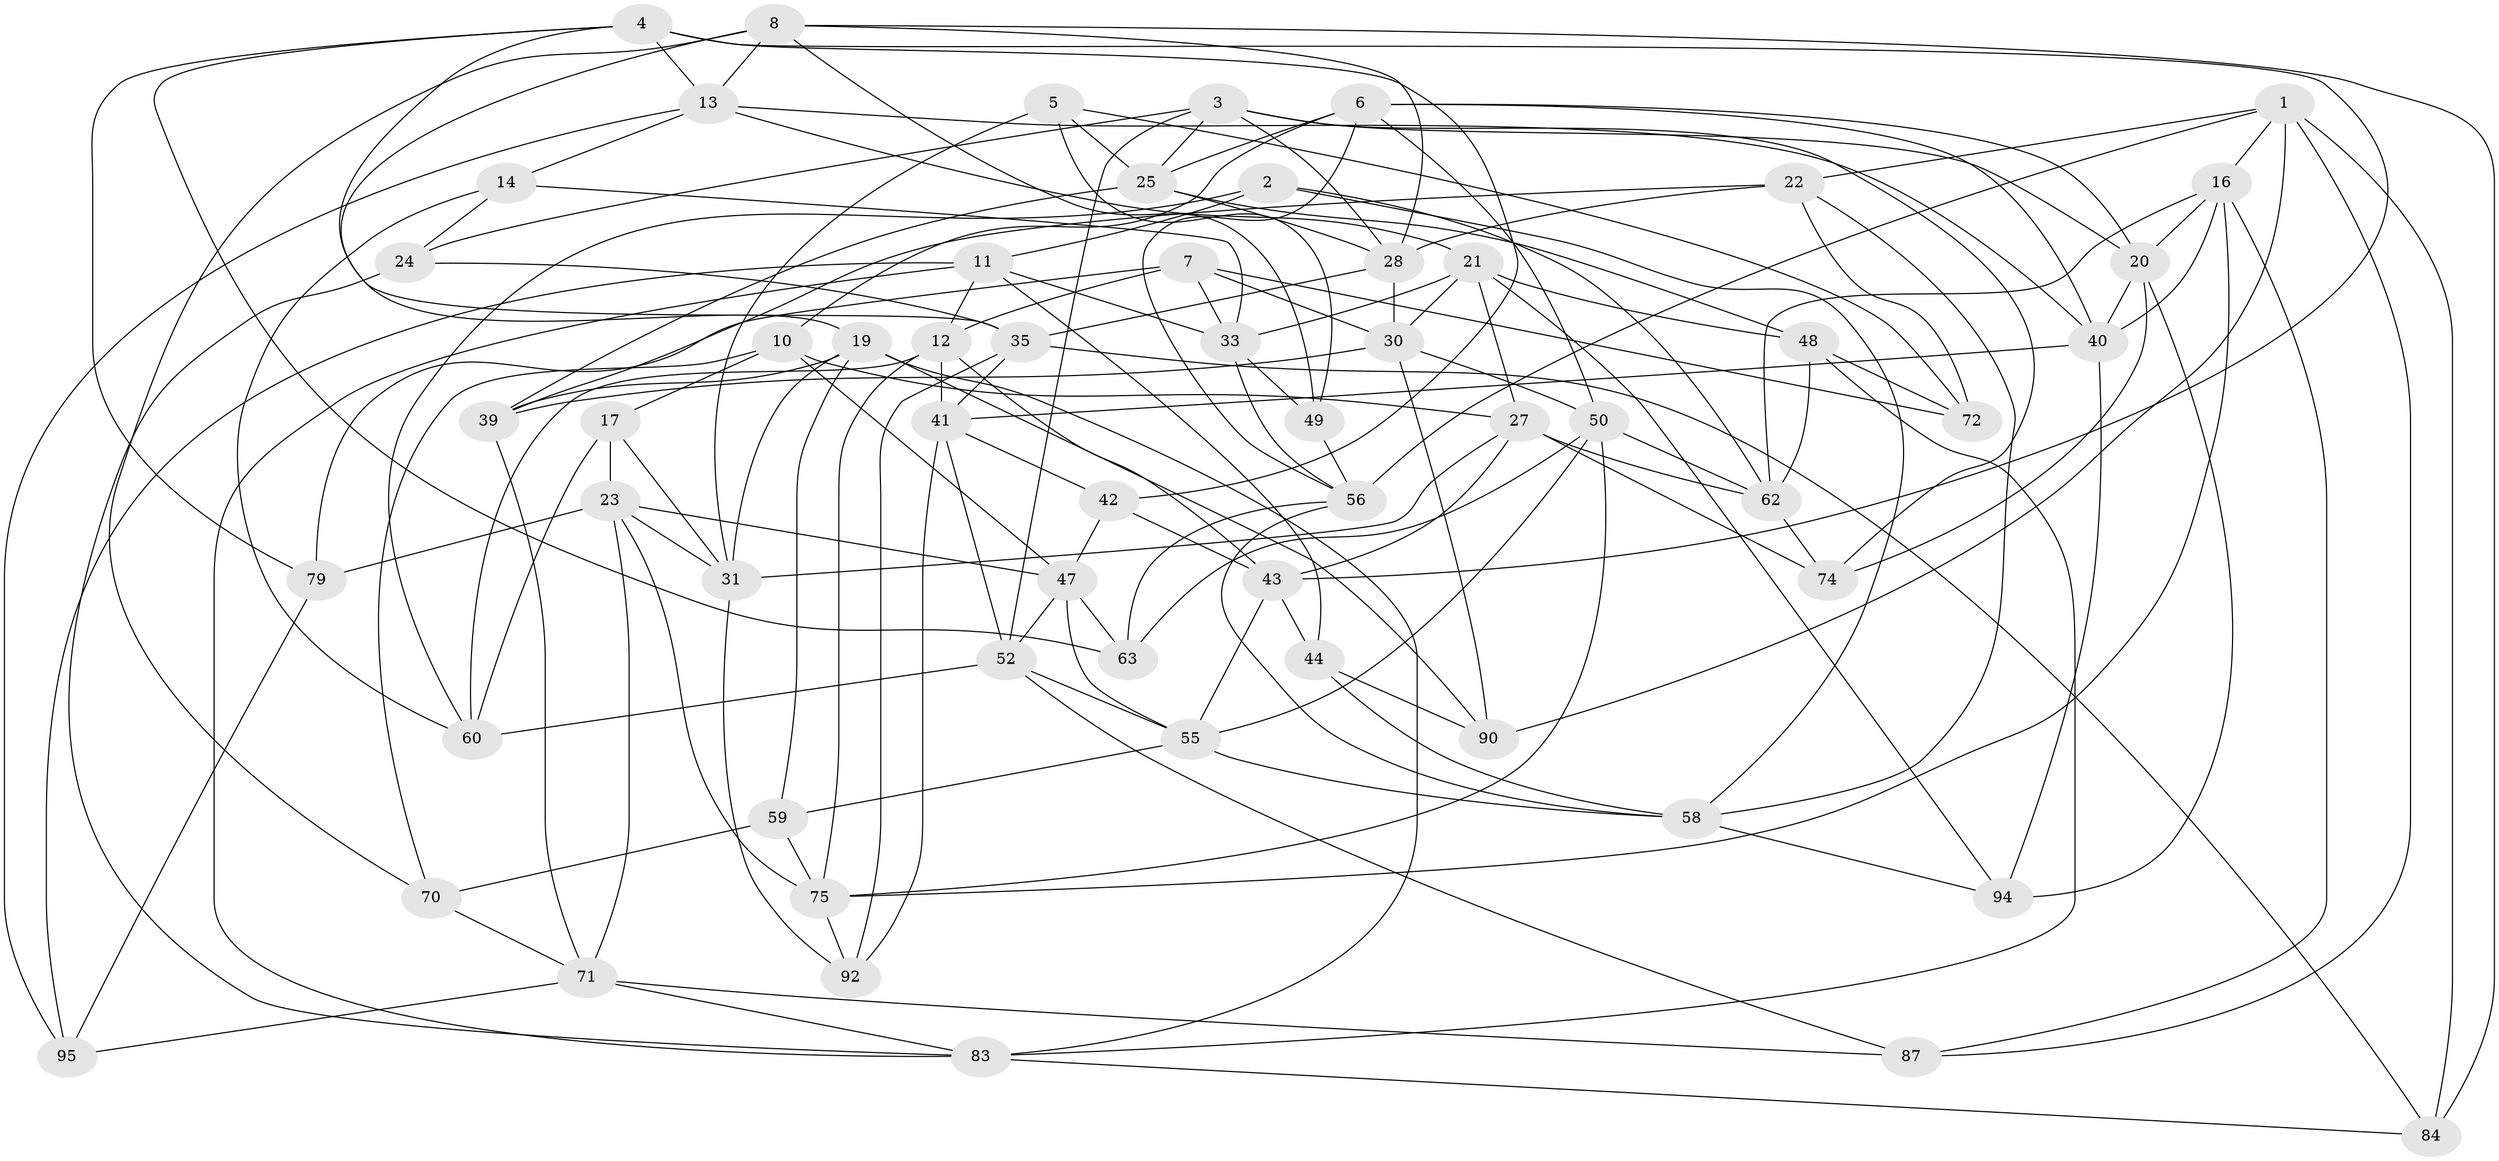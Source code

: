 // original degree distribution, {4: 1.0}
// Generated by graph-tools (version 1.1) at 2025/11/02/21/25 10:11:16]
// undirected, 59 vertices, 154 edges
graph export_dot {
graph [start="1"]
  node [color=gray90,style=filled];
  1 [super="+9"];
  2;
  3 [super="+68"];
  4 [super="+37"];
  5;
  6 [super="+18"];
  7 [super="+15"];
  8 [super="+29"];
  10 [super="+85"];
  11 [super="+86"];
  12 [super="+51"];
  13 [super="+67"];
  14;
  16 [super="+46"];
  17 [super="+81"];
  19 [super="+99"];
  20 [super="+36"];
  21 [super="+65"];
  22 [super="+88"];
  23 [super="+26"];
  24;
  25 [super="+91"];
  27 [super="+34"];
  28 [super="+32"];
  30 [super="+54"];
  31 [super="+69"];
  33 [super="+64"];
  35 [super="+38"];
  39 [super="+98"];
  40 [super="+66"];
  41 [super="+80"];
  42;
  43 [super="+45"];
  44;
  47 [super="+82"];
  48 [super="+100"];
  49;
  50 [super="+53"];
  52 [super="+57"];
  55 [super="+61"];
  56 [super="+93"];
  58 [super="+97"];
  59;
  60 [super="+96"];
  62 [super="+76"];
  63;
  70;
  71 [super="+73"];
  72 [super="+78"];
  74;
  75 [super="+77"];
  79;
  83 [super="+89"];
  84;
  87;
  90;
  92;
  94;
  95;
  1 -- 16;
  1 -- 90;
  1 -- 84;
  1 -- 87;
  1 -- 22;
  1 -- 56;
  2 -- 60;
  2 -- 58;
  2 -- 62;
  2 -- 11;
  3 -- 20;
  3 -- 25;
  3 -- 24;
  3 -- 74;
  3 -- 52;
  3 -- 28;
  4 -- 63;
  4 -- 42;
  4 -- 13;
  4 -- 43;
  4 -- 35;
  4 -- 79;
  5 -- 31;
  5 -- 25;
  5 -- 49;
  5 -- 72;
  6 -- 56;
  6 -- 20;
  6 -- 40;
  6 -- 25;
  6 -- 50;
  6 -- 10;
  7 -- 79;
  7 -- 72 [weight=2];
  7 -- 33;
  7 -- 12;
  7 -- 30;
  8 -- 19;
  8 -- 28;
  8 -- 84;
  8 -- 49;
  8 -- 13;
  8 -- 70;
  10 -- 17 [weight=2];
  10 -- 70;
  10 -- 27;
  10 -- 47;
  11 -- 33;
  11 -- 44;
  11 -- 12;
  11 -- 95;
  11 -- 83;
  12 -- 60;
  12 -- 41;
  12 -- 75;
  12 -- 43;
  13 -- 14;
  13 -- 40;
  13 -- 21;
  13 -- 95;
  14 -- 24;
  14 -- 60;
  14 -- 33;
  16 -- 20;
  16 -- 87;
  16 -- 62;
  16 -- 75;
  16 -- 40;
  17 -- 31;
  17 -- 60 [weight=2];
  17 -- 23;
  19 -- 83;
  19 -- 59;
  19 -- 90;
  19 -- 39;
  19 -- 31;
  20 -- 94;
  20 -- 74;
  20 -- 40;
  21 -- 48;
  21 -- 94;
  21 -- 27;
  21 -- 33;
  21 -- 30;
  22 -- 39 [weight=2];
  22 -- 58;
  22 -- 72;
  22 -- 28;
  23 -- 31;
  23 -- 79;
  23 -- 71;
  23 -- 75;
  23 -- 47;
  24 -- 35;
  24 -- 83;
  25 -- 48;
  25 -- 28;
  25 -- 39;
  27 -- 74;
  27 -- 62;
  27 -- 43;
  27 -- 31;
  28 -- 30;
  28 -- 35;
  30 -- 39;
  30 -- 90;
  30 -- 50;
  31 -- 92;
  33 -- 49;
  33 -- 56;
  35 -- 92;
  35 -- 84;
  35 -- 41;
  39 -- 71;
  40 -- 41;
  40 -- 94;
  41 -- 52;
  41 -- 42;
  41 -- 92;
  42 -- 43;
  42 -- 47;
  43 -- 44;
  43 -- 55;
  44 -- 90;
  44 -- 58;
  47 -- 63;
  47 -- 52;
  47 -- 55;
  48 -- 72 [weight=2];
  48 -- 62;
  48 -- 83;
  49 -- 56;
  50 -- 55;
  50 -- 63;
  50 -- 75;
  50 -- 62;
  52 -- 87;
  52 -- 60;
  52 -- 55;
  55 -- 59;
  55 -- 58;
  56 -- 58;
  56 -- 63;
  58 -- 94;
  59 -- 70;
  59 -- 75;
  62 -- 74;
  70 -- 71;
  71 -- 87;
  71 -- 95;
  71 -- 83;
  75 -- 92;
  79 -- 95;
  83 -- 84;
}
